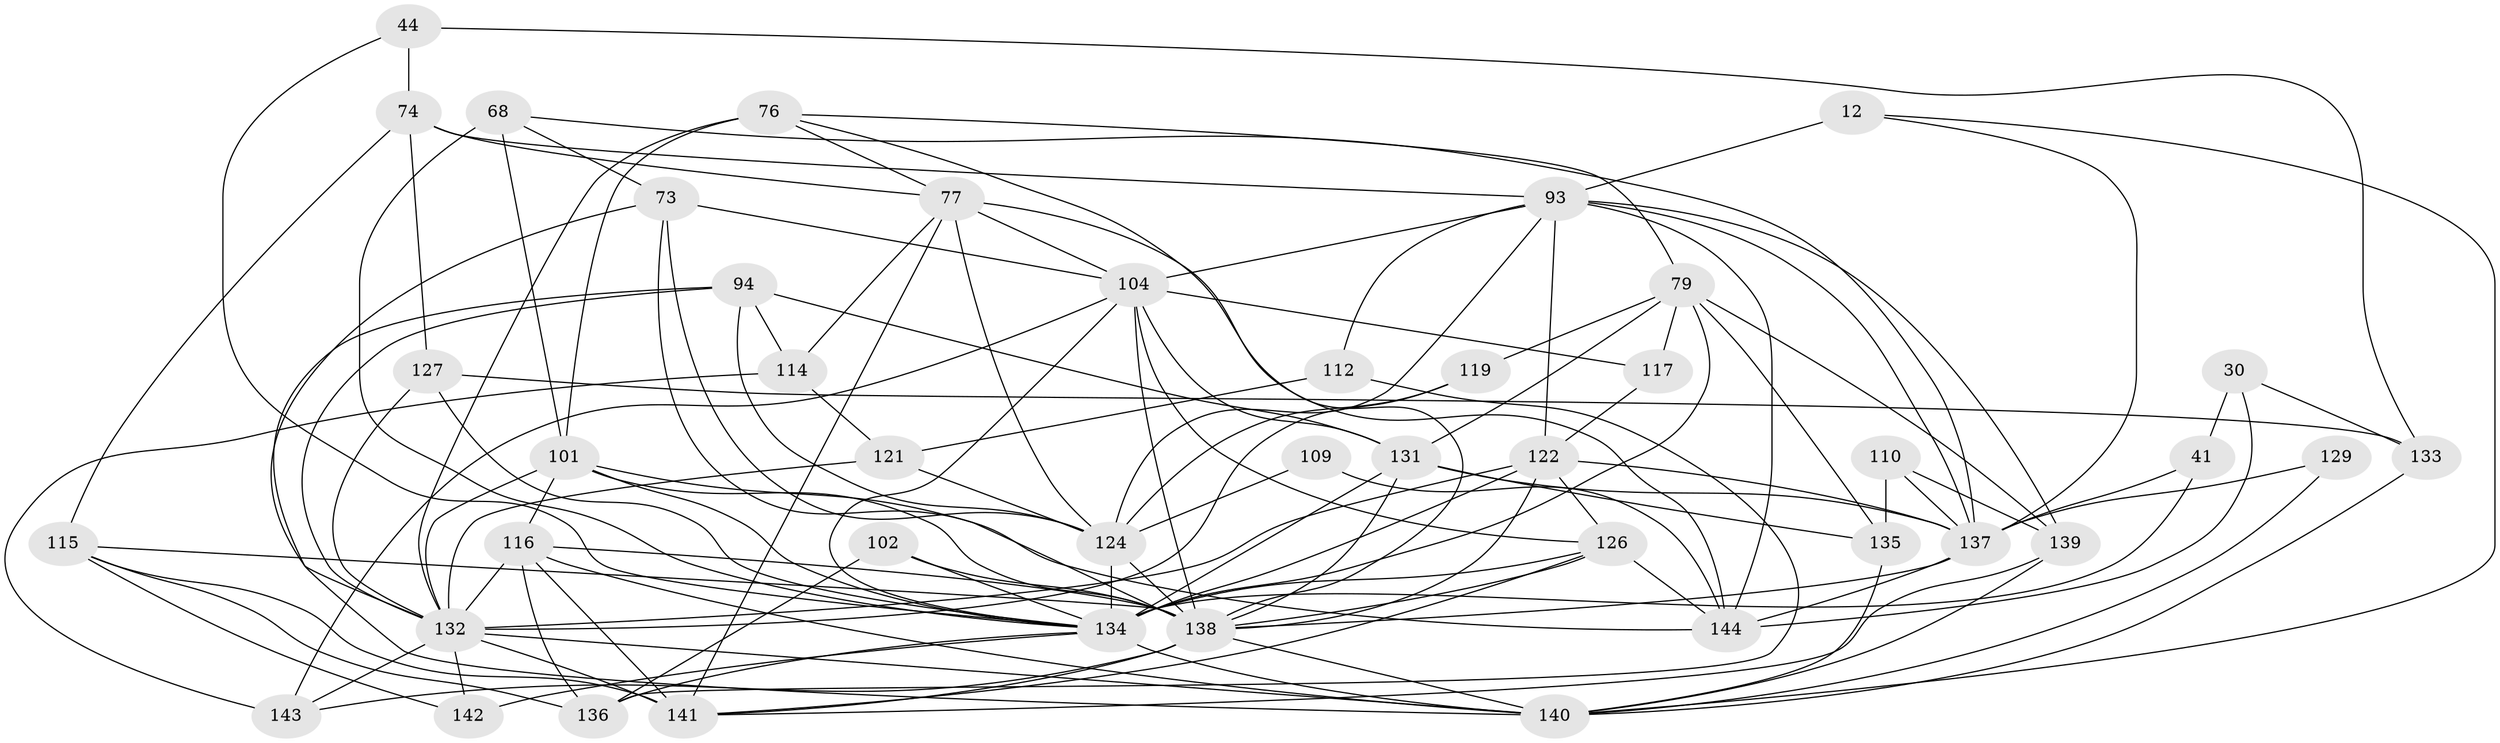 // original degree distribution, {4: 1.0}
// Generated by graph-tools (version 1.1) at 2025/01/03/04/25 22:01:43]
// undirected, 43 vertices, 124 edges
graph export_dot {
graph [start="1"]
  node [color=gray90,style=filled];
  12;
  30;
  41 [super="+2"];
  44;
  68;
  73 [super="+71"];
  74 [super="+15"];
  76 [super="+45"];
  77 [super="+25+55"];
  79 [super="+63+33"];
  93 [super="+57+47"];
  94 [super="+91"];
  101 [super="+48+78"];
  102;
  104 [super="+28+60"];
  109;
  110;
  112;
  114;
  115 [super="+52"];
  116 [super="+75+85"];
  117;
  119;
  121;
  122 [super="+54+49+100"];
  124 [super="+23+64+86"];
  126 [super="+66+88"];
  127;
  129;
  131 [super="+97+111+130"];
  132 [super="+31+59+120+125"];
  133;
  134 [super="+18+98+105+107+118"];
  135;
  136 [super="+56"];
  137 [super="+51+67+61+87"];
  138 [super="+38+123+113"];
  139 [super="+83"];
  140 [super="+81+128"];
  141 [super="+58+106+108"];
  142 [super="+84"];
  143;
  144 [super="+96+69"];
  12 -- 137;
  12 -- 93 [weight=2];
  12 -- 140;
  30 -- 41 [weight=2];
  30 -- 133;
  30 -- 144;
  41 -- 137 [weight=2];
  41 -- 134 [weight=2];
  44 -- 133;
  44 -- 74 [weight=2];
  44 -- 134;
  68 -- 73;
  68 -- 101;
  68 -- 137;
  68 -- 134;
  73 -- 104;
  73 -- 124 [weight=2];
  73 -- 138;
  73 -- 132;
  74 -- 93;
  74 -- 127;
  74 -- 115;
  74 -- 77;
  76 -- 101 [weight=2];
  76 -- 77;
  76 -- 132;
  76 -- 79;
  76 -- 138;
  77 -- 114;
  77 -- 104;
  77 -- 124;
  77 -- 141;
  77 -- 144 [weight=2];
  79 -- 139 [weight=2];
  79 -- 117;
  79 -- 135;
  79 -- 119 [weight=2];
  79 -- 134 [weight=2];
  79 -- 131;
  93 -- 139;
  93 -- 112;
  93 -- 137;
  93 -- 124 [weight=2];
  93 -- 144 [weight=2];
  93 -- 104;
  93 -- 122;
  94 -- 140;
  94 -- 132 [weight=2];
  94 -- 114;
  94 -- 131;
  94 -- 124;
  101 -- 116 [weight=2];
  101 -- 144;
  101 -- 134;
  101 -- 138 [weight=2];
  101 -- 132;
  102 -- 138 [weight=2];
  102 -- 136;
  102 -- 134;
  104 -- 117 [weight=2];
  104 -- 126 [weight=3];
  104 -- 131;
  104 -- 134;
  104 -- 143;
  104 -- 138;
  109 -- 144 [weight=3];
  109 -- 124;
  110 -- 139 [weight=2];
  110 -- 135;
  110 -- 137;
  112 -- 136 [weight=2];
  112 -- 121;
  114 -- 121;
  114 -- 143;
  115 -- 141 [weight=2];
  115 -- 136;
  115 -- 142 [weight=2];
  115 -- 138 [weight=4];
  116 -- 141 [weight=2];
  116 -- 132;
  116 -- 138;
  116 -- 136;
  116 -- 140;
  117 -- 122;
  119 -- 124;
  119 -- 132;
  121 -- 124;
  121 -- 132;
  122 -- 134 [weight=2];
  122 -- 126 [weight=2];
  122 -- 137;
  122 -- 138;
  122 -- 132 [weight=2];
  124 -- 138 [weight=5];
  124 -- 134 [weight=2];
  126 -- 141;
  126 -- 144 [weight=2];
  126 -- 138 [weight=4];
  126 -- 134 [weight=2];
  127 -- 133;
  127 -- 132;
  127 -- 134;
  129 -- 137 [weight=2];
  129 -- 140 [weight=2];
  131 -- 137 [weight=3];
  131 -- 135;
  131 -- 138 [weight=2];
  131 -- 134 [weight=3];
  132 -- 142;
  132 -- 143;
  132 -- 141 [weight=2];
  132 -- 140;
  133 -- 140;
  134 -- 136;
  134 -- 140;
  134 -- 142 [weight=3];
  135 -- 140;
  137 -- 144 [weight=3];
  137 -- 138 [weight=5];
  138 -- 141 [weight=2];
  138 -- 140 [weight=2];
  138 -- 143;
  139 -- 141 [weight=2];
  139 -- 140;
}
